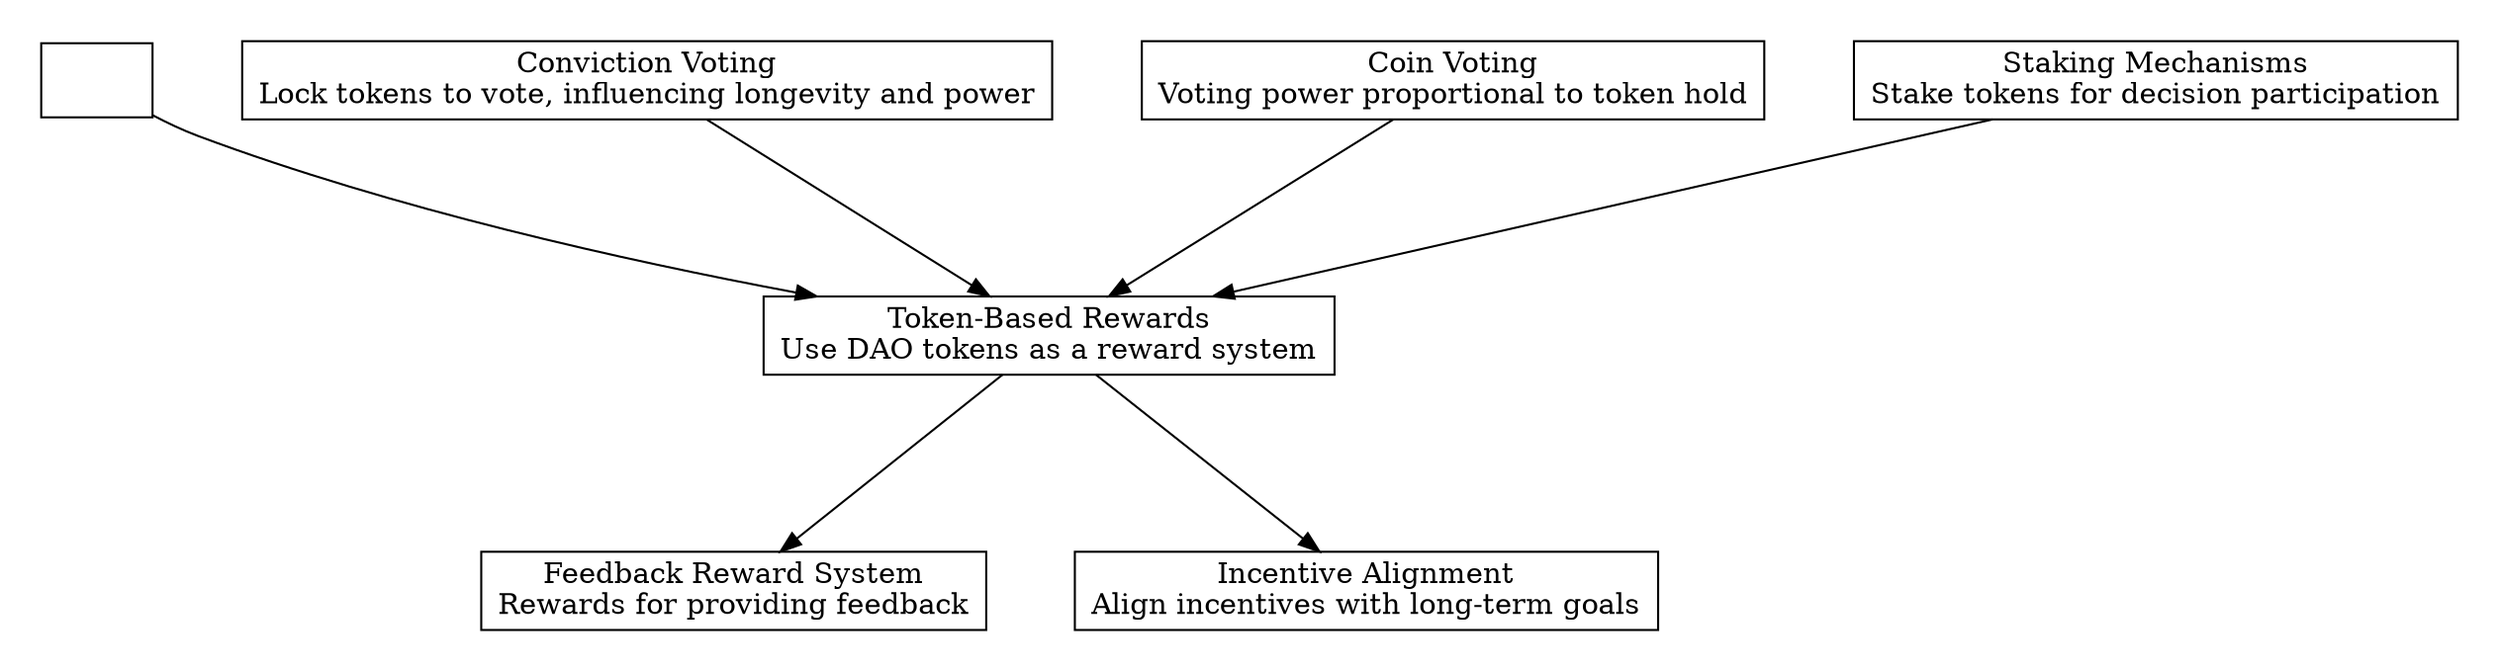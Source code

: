 digraph "" {
	graph [nodesep=0.6,
		rankdir=TB,
		ranksep=1.2
	];
	node [label="\N",
		shape=box
	];
	subgraph cluster_predecessors {
		graph [rank=max,
			style=invis
		];
		"Staking Mechanisms"	[label="Staking Mechanisms\nStake tokens for decision participation"];
		"Coin Voting"	[label="Coin Voting\nVoting power proportional to token hold"];
		"Conviction Voting"	[label="Conviction Voting\nLock tokens to vote, influencing longevity and power"];
		"Shares for Sweat"	[label=""];
	}
	subgraph cluster_descendants {
		graph [rank=min,
			style=invis
		];
		"Incentive Alignment"	[label="Incentive Alignment\nAlign incentives with long-term goals"];
		"Feedback Reward System"	[label="Feedback Reward System\nRewards for providing feedback"];
	}
	"Token-Based Rewards"	[label="Token-Based Rewards\nUse DAO tokens as a reward system"];
	"Token-Based Rewards" -> "Incentive Alignment";
	"Token-Based Rewards" -> "Feedback Reward System";
	"Staking Mechanisms" -> "Token-Based Rewards";
	"Coin Voting" -> "Token-Based Rewards";
	"Conviction Voting" -> "Token-Based Rewards";
	"Shares for Sweat" -> "Token-Based Rewards";
}
